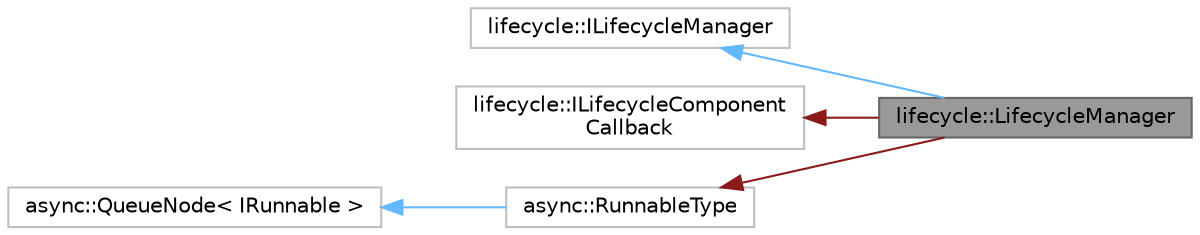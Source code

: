 digraph "lifecycle::LifecycleManager"
{
 // LATEX_PDF_SIZE
  bgcolor="transparent";
  edge [fontname=Helvetica,fontsize=10,labelfontname=Helvetica,labelfontsize=10];
  node [fontname=Helvetica,fontsize=10,shape=box,height=0.2,width=0.4];
  rankdir="LR";
  Node1 [id="Node000001",label="lifecycle::LifecycleManager",height=0.2,width=0.4,color="gray40", fillcolor="grey60", style="filled", fontcolor="black",tooltip=" "];
  Node2 -> Node1 [id="edge1_Node000001_Node000002",dir="back",color="steelblue1",style="solid",tooltip=" "];
  Node2 [id="Node000002",label="lifecycle::ILifecycleManager",height=0.2,width=0.4,color="grey75", fillcolor="white", style="filled",URL="$d6/d5a/classlifecycle_1_1ILifecycleManager.html",tooltip=" "];
  Node3 -> Node1 [id="edge2_Node000001_Node000003",dir="back",color="firebrick4",style="solid",tooltip=" "];
  Node3 [id="Node000003",label="lifecycle::ILifecycleComponent\lCallback",height=0.2,width=0.4,color="grey75", fillcolor="white", style="filled",URL="$d4/da5/classlifecycle_1_1ILifecycleComponentCallback.html",tooltip=" "];
  Node4 -> Node1 [id="edge3_Node000001_Node000004",dir="back",color="firebrick4",style="solid",tooltip=" "];
  Node4 [id="Node000004",label="async::RunnableType",height=0.2,width=0.4,color="grey75", fillcolor="white", style="filled",URL="$d7/db0/classasync_1_1IRunnable.html",tooltip=" "];
  Node5 -> Node4 [id="edge4_Node000004_Node000005",dir="back",color="steelblue1",style="solid",tooltip=" "];
  Node5 [id="Node000005",label="async::QueueNode\< IRunnable \>",height=0.2,width=0.4,color="grey75", fillcolor="white", style="filled",URL="$d1/dcc/classasync_1_1QueueNode.html",tooltip=" "];
}
